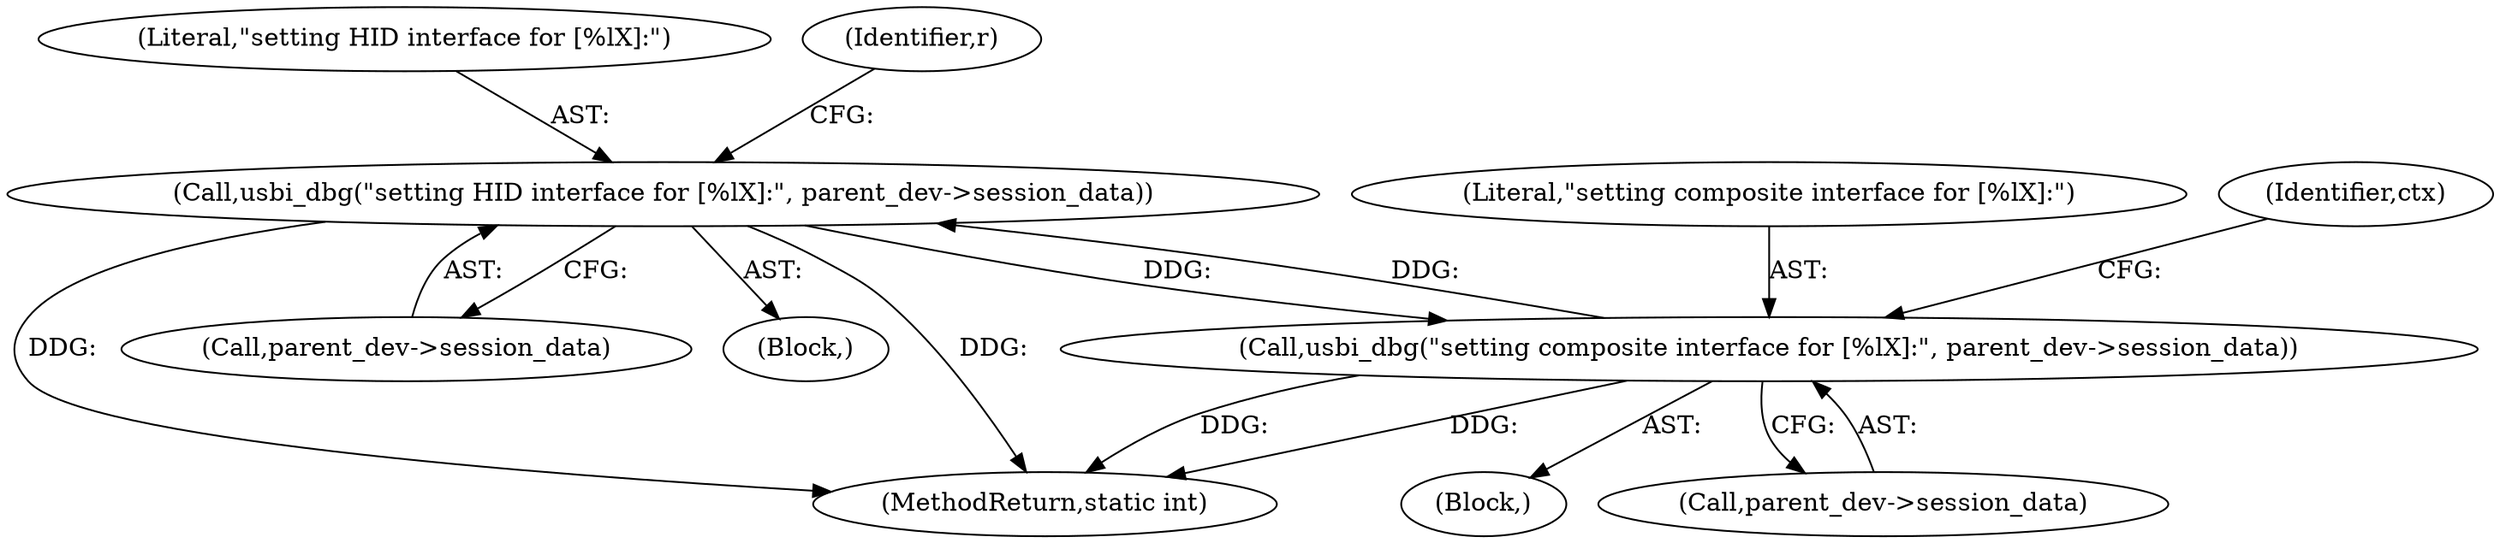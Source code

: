 digraph "1_Chrome_ac149a8d4371c0e01e0934fdd57b09e86f96b5b9_29@del" {
"1001013" [label="(Call,usbi_dbg(\"setting HID interface for [%lX]:\", parent_dev->session_data))"];
"1001043" [label="(Call,usbi_dbg(\"setting composite interface for [%lX]:\", parent_dev->session_data))"];
"1001013" [label="(Call,usbi_dbg(\"setting HID interface for [%lX]:\", parent_dev->session_data))"];
"1001013" [label="(Call,usbi_dbg(\"setting HID interface for [%lX]:\", parent_dev->session_data))"];
"1001044" [label="(Literal,\"setting composite interface for [%lX]:\")"];
"1001045" [label="(Call,parent_dev->session_data)"];
"1001014" [label="(Literal,\"setting HID interface for [%lX]:\")"];
"1001103" [label="(MethodReturn,static int)"];
"1001043" [label="(Call,usbi_dbg(\"setting composite interface for [%lX]:\", parent_dev->session_data))"];
"1001050" [label="(Identifier,ctx)"];
"1001019" [label="(Identifier,r)"];
"1001015" [label="(Call,parent_dev->session_data)"];
"1001012" [label="(Block,)"];
"1001042" [label="(Block,)"];
"1001013" -> "1001012"  [label="AST: "];
"1001013" -> "1001015"  [label="CFG: "];
"1001014" -> "1001013"  [label="AST: "];
"1001015" -> "1001013"  [label="AST: "];
"1001019" -> "1001013"  [label="CFG: "];
"1001013" -> "1001103"  [label="DDG: "];
"1001013" -> "1001103"  [label="DDG: "];
"1001043" -> "1001013"  [label="DDG: "];
"1001013" -> "1001043"  [label="DDG: "];
"1001043" -> "1001042"  [label="AST: "];
"1001043" -> "1001045"  [label="CFG: "];
"1001044" -> "1001043"  [label="AST: "];
"1001045" -> "1001043"  [label="AST: "];
"1001050" -> "1001043"  [label="CFG: "];
"1001043" -> "1001103"  [label="DDG: "];
"1001043" -> "1001103"  [label="DDG: "];
}
